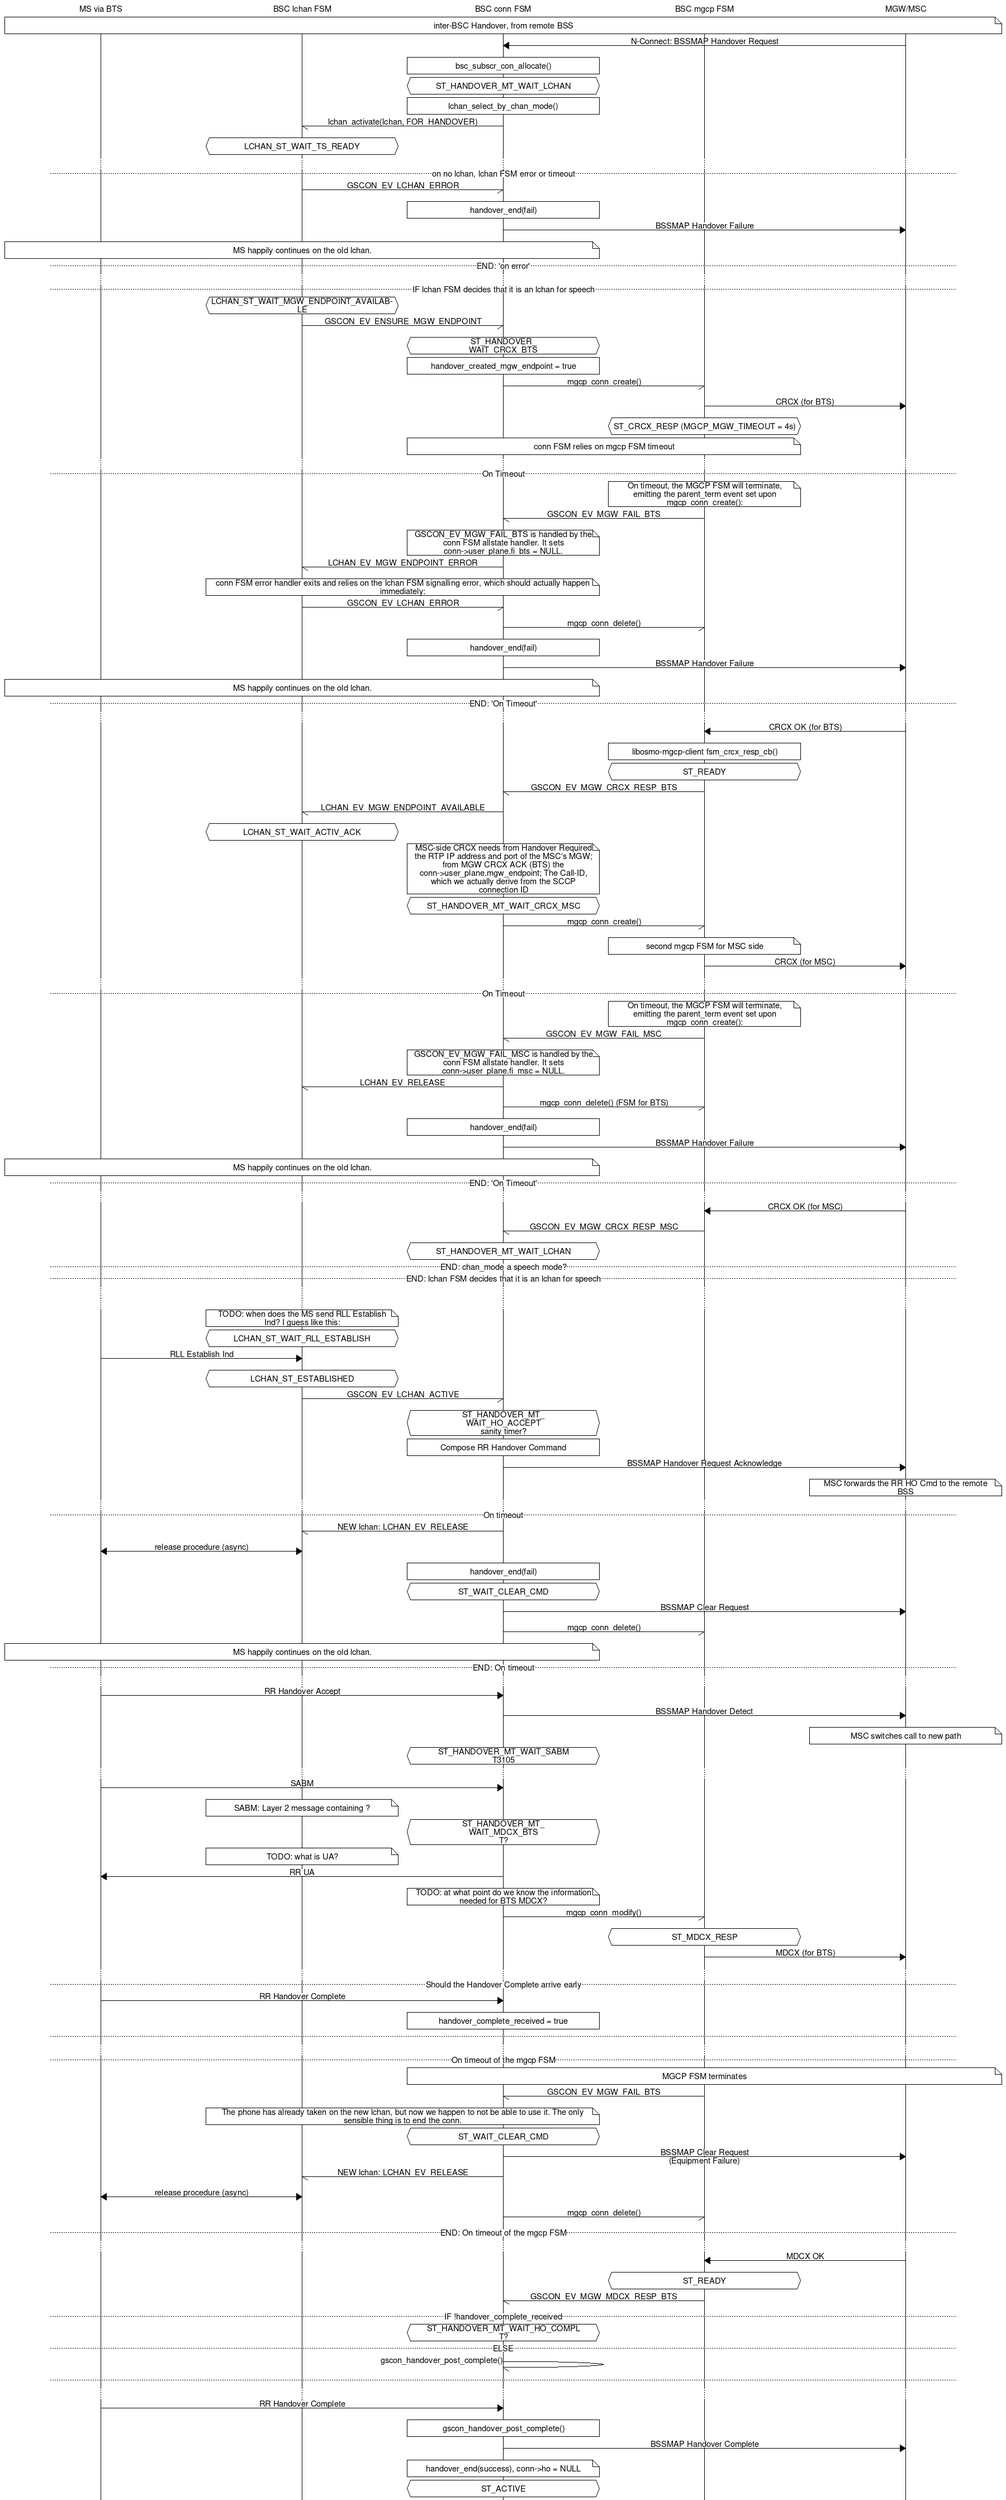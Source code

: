 msc {
	hscale=3;
	ms [label="MS via BTS"], bsc_lchan[label="BSC lchan FSM"], bsc_gscon[label="BSC conn FSM"],
	bsc_mgcp[label="BSC mgcp FSM"], mgw_msc[label="MGW/MSC"];

	ms note mgw_msc [label="inter-BSC Handover, from remote BSS"];

	bsc_gscon <= mgw_msc [label="N-Connect: BSSMAP Handover Request"];
	bsc_gscon box bsc_gscon [label="bsc_subscr_con_allocate()"];
	bsc_gscon abox bsc_gscon [label="ST_HANDOVER_MT_WAIT_LCHAN"];
	bsc_gscon box bsc_gscon [label="lchan_select_by_chan_mode()"];
	bsc_lchan <- bsc_gscon [label="lchan_activate(lchan, FOR_HANDOVER)"];
	bsc_lchan abox bsc_lchan [label="LCHAN_ST_WAIT_TS_READY"];
	...;
	--- [label="on no lchan, lchan FSM error or timeout"];
	bsc_lchan -> bsc_gscon [label="GSCON_EV_LCHAN_ERROR"];
	bsc_gscon box bsc_gscon [label="handover_end(fail)"];
	bsc_gscon => mgw_msc [label="BSSMAP Handover Failure"];
	ms note bsc_gscon [label="MS happily continues on the old lchan."];
	--- [label="END: 'on error'"];
	...;

	--- [label="IF lchan FSM decides that it is an lchan for speech"];
	bsc_lchan abox bsc_lchan [label="LCHAN_ST_WAIT_MGW_ENDPOINT_AVAILABLE"];
	bsc_lchan -> bsc_gscon [label="GSCON_EV_ENSURE_MGW_ENDPOINT"];
	bsc_gscon abox bsc_gscon [label="ST_HANDOVER_\nWAIT_CRCX_BTS"];
	bsc_gscon box bsc_gscon [label="handover_created_mgw_endpoint = true"];
	bsc_gscon -> bsc_mgcp [label="mgcp_conn_create()"];
	bsc_mgcp => mgw_msc [label="CRCX (for BTS)"];
	bsc_mgcp abox bsc_mgcp [label="ST_CRCX_RESP (MGCP_MGW_TIMEOUT = 4s)"];
	bsc_gscon note bsc_mgcp [label="conn FSM relies on mgcp FSM timeout"];
	...;
	--- [label="On Timeout"];
	bsc_mgcp note bsc_mgcp [label="On timeout, the MGCP FSM will terminate, emitting the parent_term
		event set upon mgcp_conn_create():"];
	bsc_mgcp -> bsc_gscon [label="GSCON_EV_MGW_FAIL_BTS"];
	bsc_gscon note bsc_gscon [label="GSCON_EV_MGW_FAIL_BTS is handled by the conn FSM allstate
		handler. It sets conn->user_plane.fi_bts = NULL."];
	bsc_gscon -> bsc_lchan [label="LCHAN_EV_MGW_ENDPOINT_ERROR"];
	bsc_lchan note bsc_gscon [label="conn FSM error handler exits and relies on the lchan FSM
		signalling error, which should actually happen immediately:"];
	bsc_gscon <- bsc_lchan [label="GSCON_EV_LCHAN_ERROR"];
	bsc_gscon -> bsc_mgcp [label="mgcp_conn_delete()"];
	bsc_gscon box bsc_gscon [label="handover_end(fail)"];
	bsc_gscon => mgw_msc [label="BSSMAP Handover Failure"];
	ms note bsc_gscon [label="MS happily continues on the old lchan."];
	--- [label="END: 'On Timeout'"];
	...;

	bsc_mgcp <= mgw_msc [label="CRCX OK (for BTS)"];
	bsc_mgcp box bsc_mgcp [label="libosmo-mgcp-client fsm_crcx_resp_cb()"];
	bsc_mgcp abox bsc_mgcp [label="ST_READY"];
	bsc_mgcp -> bsc_gscon [label="GSCON_EV_MGW_CRCX_RESP_BTS"];
	bsc_gscon -> bsc_lchan [label="LCHAN_EV_MGW_ENDPOINT_AVAILABLE"];
	bsc_lchan abox bsc_lchan [label="LCHAN_ST_WAIT_ACTIV_ACK"];
	bsc_gscon note bsc_gscon [label="MSC-side CRCX needs from Handover Required the RTP IP address
		and port of the MSC's MGW; from MGW CRCX ACK (BTS) the conn->user_plane.mgw_endpoint; The
		Call-ID, which we actually derive from the SCCP connection ID"];
	bsc_gscon abox bsc_gscon [label="ST_HANDOVER_MT_WAIT_CRCX_MSC"];
	bsc_gscon -> bsc_mgcp [label="mgcp_conn_create()"];
	bsc_mgcp note bsc_mgcp [label="second mgcp FSM for MSC side"];
	bsc_mgcp => mgw_msc [label="CRCX (for MSC)"];
	...;
	--- [label="On Timeout"];
	bsc_mgcp note bsc_mgcp [label="On timeout, the MGCP FSM will terminate, emitting the parent_term
		event set upon mgcp_conn_create():"];
	bsc_mgcp -> bsc_gscon [label="GSCON_EV_MGW_FAIL_MSC"];
	bsc_gscon note bsc_gscon [label="GSCON_EV_MGW_FAIL_MSC is handled by the conn FSM allstate
		handler. It sets conn->user_plane.fi_msc = NULL."];
	bsc_gscon -> bsc_lchan [label="LCHAN_EV_RELEASE"];
	bsc_gscon -> bsc_mgcp [label="mgcp_conn_delete() (FSM for BTS)"];
	bsc_gscon box bsc_gscon [label="handover_end(fail)"];
	bsc_gscon => mgw_msc [label="BSSMAP Handover Failure"];
	ms note bsc_gscon [label="MS happily continues on the old lchan."];
	--- [label="END: 'On Timeout'"];
	...;
	bsc_mgcp <= mgw_msc [label="CRCX OK (for MSC)"];
	bsc_gscon <- bsc_mgcp [label="GSCON_EV_MGW_CRCX_RESP_MSC"];
	bsc_gscon abox bsc_gscon [label="ST_HANDOVER_MT_WAIT_LCHAN"];
	--- [label="END: chan_mode a speech mode?"];
	--- [label="END: lchan FSM decides that it is an lchan for speech"];
	...;
	...;

	bsc_lchan note bsc_lchan [label="TODO: when does the MS send RLL Establish Ind? I guess like
		this:"];
	bsc_lchan abox bsc_lchan [label="LCHAN_ST_WAIT_RLL_ESTABLISH"];
	ms => bsc_lchan [label="RLL Establish Ind"];
	bsc_lchan abox bsc_lchan [label="LCHAN_ST_ESTABLISHED"];
	bsc_lchan -> bsc_gscon [label="GSCON_EV_LCHAN_ACTIVE"];
	bsc_gscon abox bsc_gscon [label="ST_HANDOVER_MT_\nWAIT_HO_ACCEPT\nsanity timer?"];
	bsc_gscon box bsc_gscon [label="Compose RR Handover Command"];
	bsc_gscon => mgw_msc [label="BSSMAP Handover Request Acknowledge"];
	mgw_msc note mgw_msc [label="MSC forwards the RR HO Cmd to the remote BSS"];

	...;
	--- [label="On timeout"];
	bsc_lchan <- bsc_gscon [label="NEW lchan: LCHAN_EV_RELEASE"];
	ms <=> bsc_lchan [label="release procedure (async)"];
	bsc_gscon box bsc_gscon [label="handover_end(fail)"];
	bsc_gscon abox bsc_gscon [label="ST_WAIT_CLEAR_CMD"];
	bsc_gscon => mgw_msc [label="BSSMAP Clear Request"];
	bsc_gscon -> bsc_mgcp [label="mgcp_conn_delete()"];
	ms note bsc_gscon [label="MS happily continues on the old lchan."];
	--- [label="END: On timeout"];
	...;
	ms => bsc_gscon [label="RR Handover Accept"];
	bsc_gscon => mgw_msc [label="BSSMAP Handover Detect"];
	mgw_msc note mgw_msc [label="MSC switches call to new path"];
	bsc_gscon abox bsc_gscon [label="ST_HANDOVER_MT_WAIT_SABM\nT3105"];
	...;
	ms => bsc_gscon [label="SABM"];
	bsc_lchan note bsc_lchan [label="SABM: Layer 2 message containing ?"];
	bsc_gscon abox bsc_gscon [label="ST_HANDOVER_MT_\nWAIT_MDCX_BTS\nT?"];
	bsc_lchan note bsc_lchan [label="TODO: what is UA?"];
	ms <= bsc_gscon [label="RR UA"];
	bsc_gscon note bsc_gscon [label="TODO: at what point do we know the information needed for BTS
		MDCX?"];
	bsc_gscon -> bsc_mgcp [label="mgcp_conn_modify()"];
	bsc_mgcp abox bsc_mgcp [label="ST_MDCX_RESP"];
	bsc_mgcp => mgw_msc [label="MDCX (for BTS)"];
	...;
	--- [label="Should the Handover Complete arrive early"];
	ms => bsc_gscon [label="RR Handover Complete"];
	bsc_gscon box bsc_gscon [label="handover_complete_received = true"];
	---;
	...;
	--- [label="On timeout of the mgcp FSM"];
	bsc_gscon note mgw_msc [label="MGCP FSM terminates"];
	bsc_gscon <- bsc_mgcp [label="GSCON_EV_MGW_FAIL_BTS"];
	bsc_lchan note bsc_gscon [label="The phone has already taken on the new lchan, but now we happen
		to not be able to use it. The only sensible thing is to end the conn."];
	bsc_gscon abox bsc_gscon [label="ST_WAIT_CLEAR_CMD"];
	bsc_gscon => mgw_msc [label="BSSMAP Clear Request\n(Equipment Failure)"];
	bsc_lchan <- bsc_gscon [label="NEW lchan: LCHAN_EV_RELEASE"];
	ms <=> bsc_lchan [label="release procedure (async)"];
	bsc_gscon -> bsc_mgcp [label="mgcp_conn_delete()"];
	--- [label="END: On timeout of the mgcp FSM"];
	...;
	bsc_mgcp <= mgw_msc [label="MDCX OK"];
	bsc_mgcp abox bsc_mgcp [label="ST_READY"];
	bsc_mgcp -> bsc_gscon [label="GSCON_EV_MGW_MDCX_RESP_BTS"];
	--- [label="IF !handover_complete_received"];
	bsc_gscon abox bsc_gscon [label="ST_HANDOVER_MT_WAIT_HO_COMPL\nT?"];
	--- [label="ELSE"];
	bsc_gscon -> bsc_gscon [label="gscon_handover_post_complete()"];
	---;
	...;
	ms => bsc_gscon [label="RR Handover Complete"];
	bsc_gscon box bsc_gscon [label="gscon_handover_post_complete()"];
	bsc_gscon => mgw_msc [label="BSSMAP Handover Complete"];
	bsc_gscon note bsc_gscon [label="handover_end(success), conn->ho = NULL"];
	bsc_gscon abox bsc_gscon [label="ST_ACTIVE"];
}

